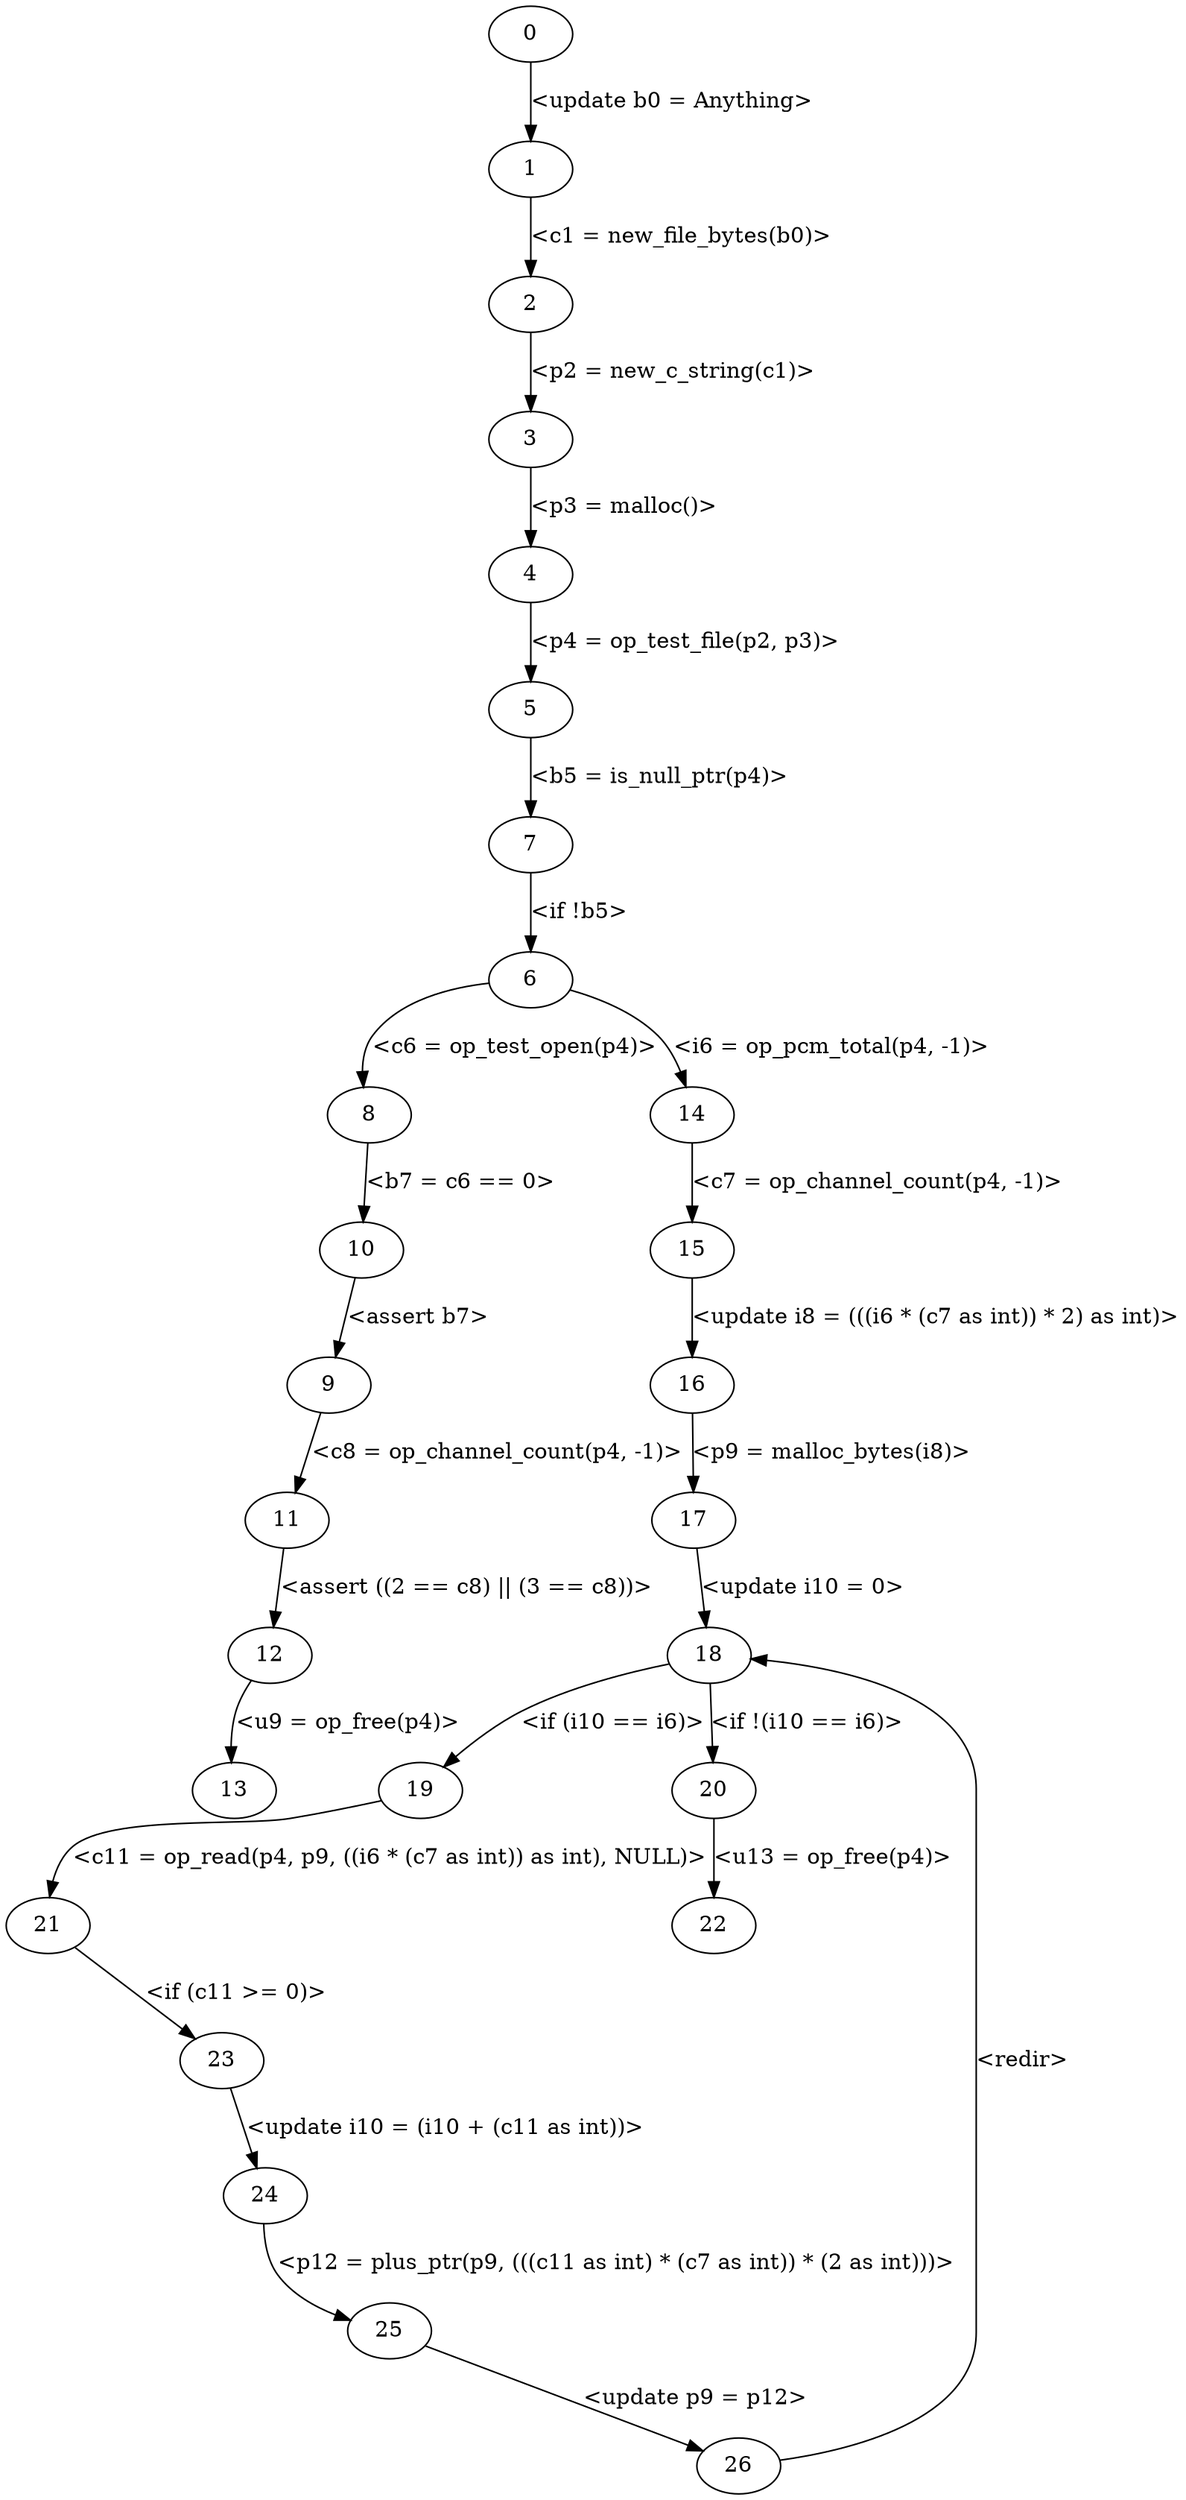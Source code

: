 digraph {
    0 [label=0];
    1 [label=1];
    2 [label=2];
    3 [label=3];
    4 [label=4];
    5 [label=5];
    6 [label=6];
    7 [label=7];
    8 [label=8];
    9 [label=9];
    10 [label=10];
    11 [label=11];
    12 [label=12];
    13 [label=13];
    14 [label=14];
    15 [label=15];
    16 [label=16];
    17 [label=17];
    18 [label=18];
    19 [label=19];
    20 [label=20];
    21 [label=21];
    22 [label=22];
    23 [label=23];
    24 [label=24];
    25 [label=25];
    26 [label=26];
    0 -> 1 [label="<update b0 = Anything>"];
    1 -> 2 [label="<c1 = new_file_bytes(b0)>"];
    2 -> 3 [label="<p2 = new_c_string(c1)>"];
    3 -> 4 [label="<p3 = malloc()>"];
    4 -> 5 [label="<p4 = op_test_file(p2, p3)>"];
    5 -> 7 [label="<b5 = is_null_ptr(p4)>"];
    6 -> 8 [label="<c6 = op_test_open(p4)>"];
    6 -> 14 [label="<i6 = op_pcm_total(p4, -1)>"];
    7 -> 6 [label="<if !b5>"];
    8 -> 10 [label="<b7 = c6 == 0>"];
    9 -> 11 [label="<c8 = op_channel_count(p4, -1)>"];
    10 -> 9 [label="<assert b7>"];
    11 -> 12 [label="<assert ((2 == c8) || (3 == c8))>"];
    12 -> 13 [label="<u9 = op_free(p4)>"];
    14 -> 15 [label="<c7 = op_channel_count(p4, -1)>"];
    15 -> 16 [label="<update i8 = (((i6 * (c7 as int)) * 2) as int)>"];
    16 -> 17 [label="<p9 = malloc_bytes(i8)>"];
    17 -> 18 [label="<update i10 = 0>"];
    18 -> 19 [label="<if (i10 == i6)>"];
    18 -> 20 [label="<if !(i10 == i6)>"];
    19 -> 21 [label="<c11 = op_read(p4, p9, ((i6 * (c7 as int)) as int), NULL)>"];
    20 -> 22 [label="<u13 = op_free(p4)>"];
    21 -> 23 [label="<if (c11 >= 0)>"];
    23 -> 24 [label="<update i10 = (i10 + (c11 as int))>"];
    24 -> 25 [label="<p12 = plus_ptr(p9, (((c11 as int) * (c7 as int)) * (2 as int)))>"];
    25 -> 26 [label="<update p9 = p12>"];
    26 -> 18 [label="<redir>"];
}
